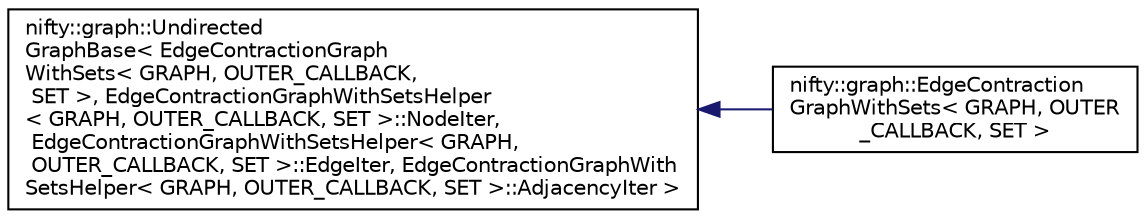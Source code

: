 digraph "Graphical Class Hierarchy"
{
  edge [fontname="Helvetica",fontsize="10",labelfontname="Helvetica",labelfontsize="10"];
  node [fontname="Helvetica",fontsize="10",shape=record];
  rankdir="LR";
  Node1 [label="nifty::graph::Undirected\lGraphBase\< EdgeContractionGraph\lWithSets\< GRAPH, OUTER_CALLBACK,\l SET \>, EdgeContractionGraphWithSetsHelper\l\< GRAPH, OUTER_CALLBACK, SET \>::NodeIter,\l EdgeContractionGraphWithSetsHelper\< GRAPH,\l OUTER_CALLBACK, SET \>::EdgeIter, EdgeContractionGraphWith\lSetsHelper\< GRAPH, OUTER_CALLBACK, SET \>::AdjacencyIter \>",height=0.2,width=0.4,color="black", fillcolor="white", style="filled",URL="$classnifty_1_1graph_1_1UndirectedGraphBase.html"];
  Node1 -> Node2 [dir="back",color="midnightblue",fontsize="10",style="solid",fontname="Helvetica"];
  Node2 [label="nifty::graph::EdgeContraction\lGraphWithSets\< GRAPH, OUTER\l_CALLBACK, SET \>",height=0.2,width=0.4,color="black", fillcolor="white", style="filled",URL="$classnifty_1_1graph_1_1EdgeContractionGraphWithSets.html"];
}
